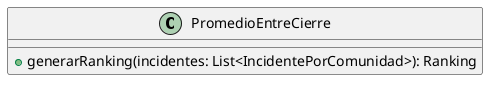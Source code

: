 @startuml
'https://plantuml.com/class-diagram

class PromedioEntreCierre{
    + generarRanking(incidentes: List<IncidentePorComunidad>): Ranking
}

@enduml